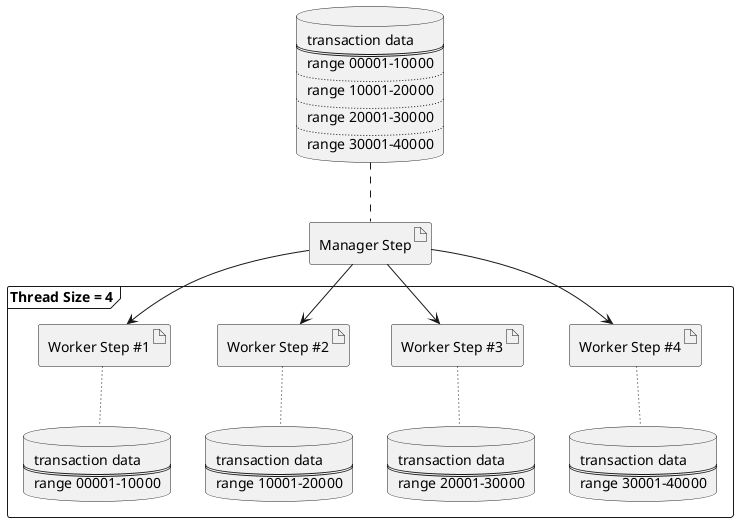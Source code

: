 @startuml

artifact "Manager Step" as manager
database db0 [
transaction data
====
range 00001-10000
....
range 10001-20000
....
range 20001-30000
....
range 30001-40000
]

frame "Thread Size = 4" {
  artifact "Worker Step #4" as worker4
  artifact "Worker Step #3" as worker3
  artifact "Worker Step #2" as worker2
  artifact "Worker Step #1" as worker1

database db1 [
transaction data
====
range 00001-10000
]

database db2 [
transaction data
====
range 10001-20000
]

database db3 [
transaction data
====
range 20001-30000
]

database db4 [
transaction data
====
range 30001-40000
]
}

manager .up. db0

manager -down-> worker1
manager -down-> worker2
manager -down-> worker3
manager -down-> worker4

worker1 ~down~ db1
worker2 ~down~ db2
worker3 ~down~ db3
worker4 ~down~ db4

'Set styles such as format and color of each figure
skinparam Note {
  BackgroundColor #b1f8fa
  BorderColor black
}

skinparam Class {
  BorderColor black
  ArrowColor black
}

skinparam Activity {
  BorderColor black
  ArrowColor black
}

skinparam Sequence {
  BorderColor black
  ActorBorderColor black
  ArrowColor black
  LifeLineBorderColor black
  BoxLineColor black
  ParticipantBorderColor black
}

skinparam componentStyle uml2

skinparam Component {
  BorderColor black
  ArrowColor black
}

skinparam Interface {
  BorderColor black
  ArrowColor black
}

@enduml
